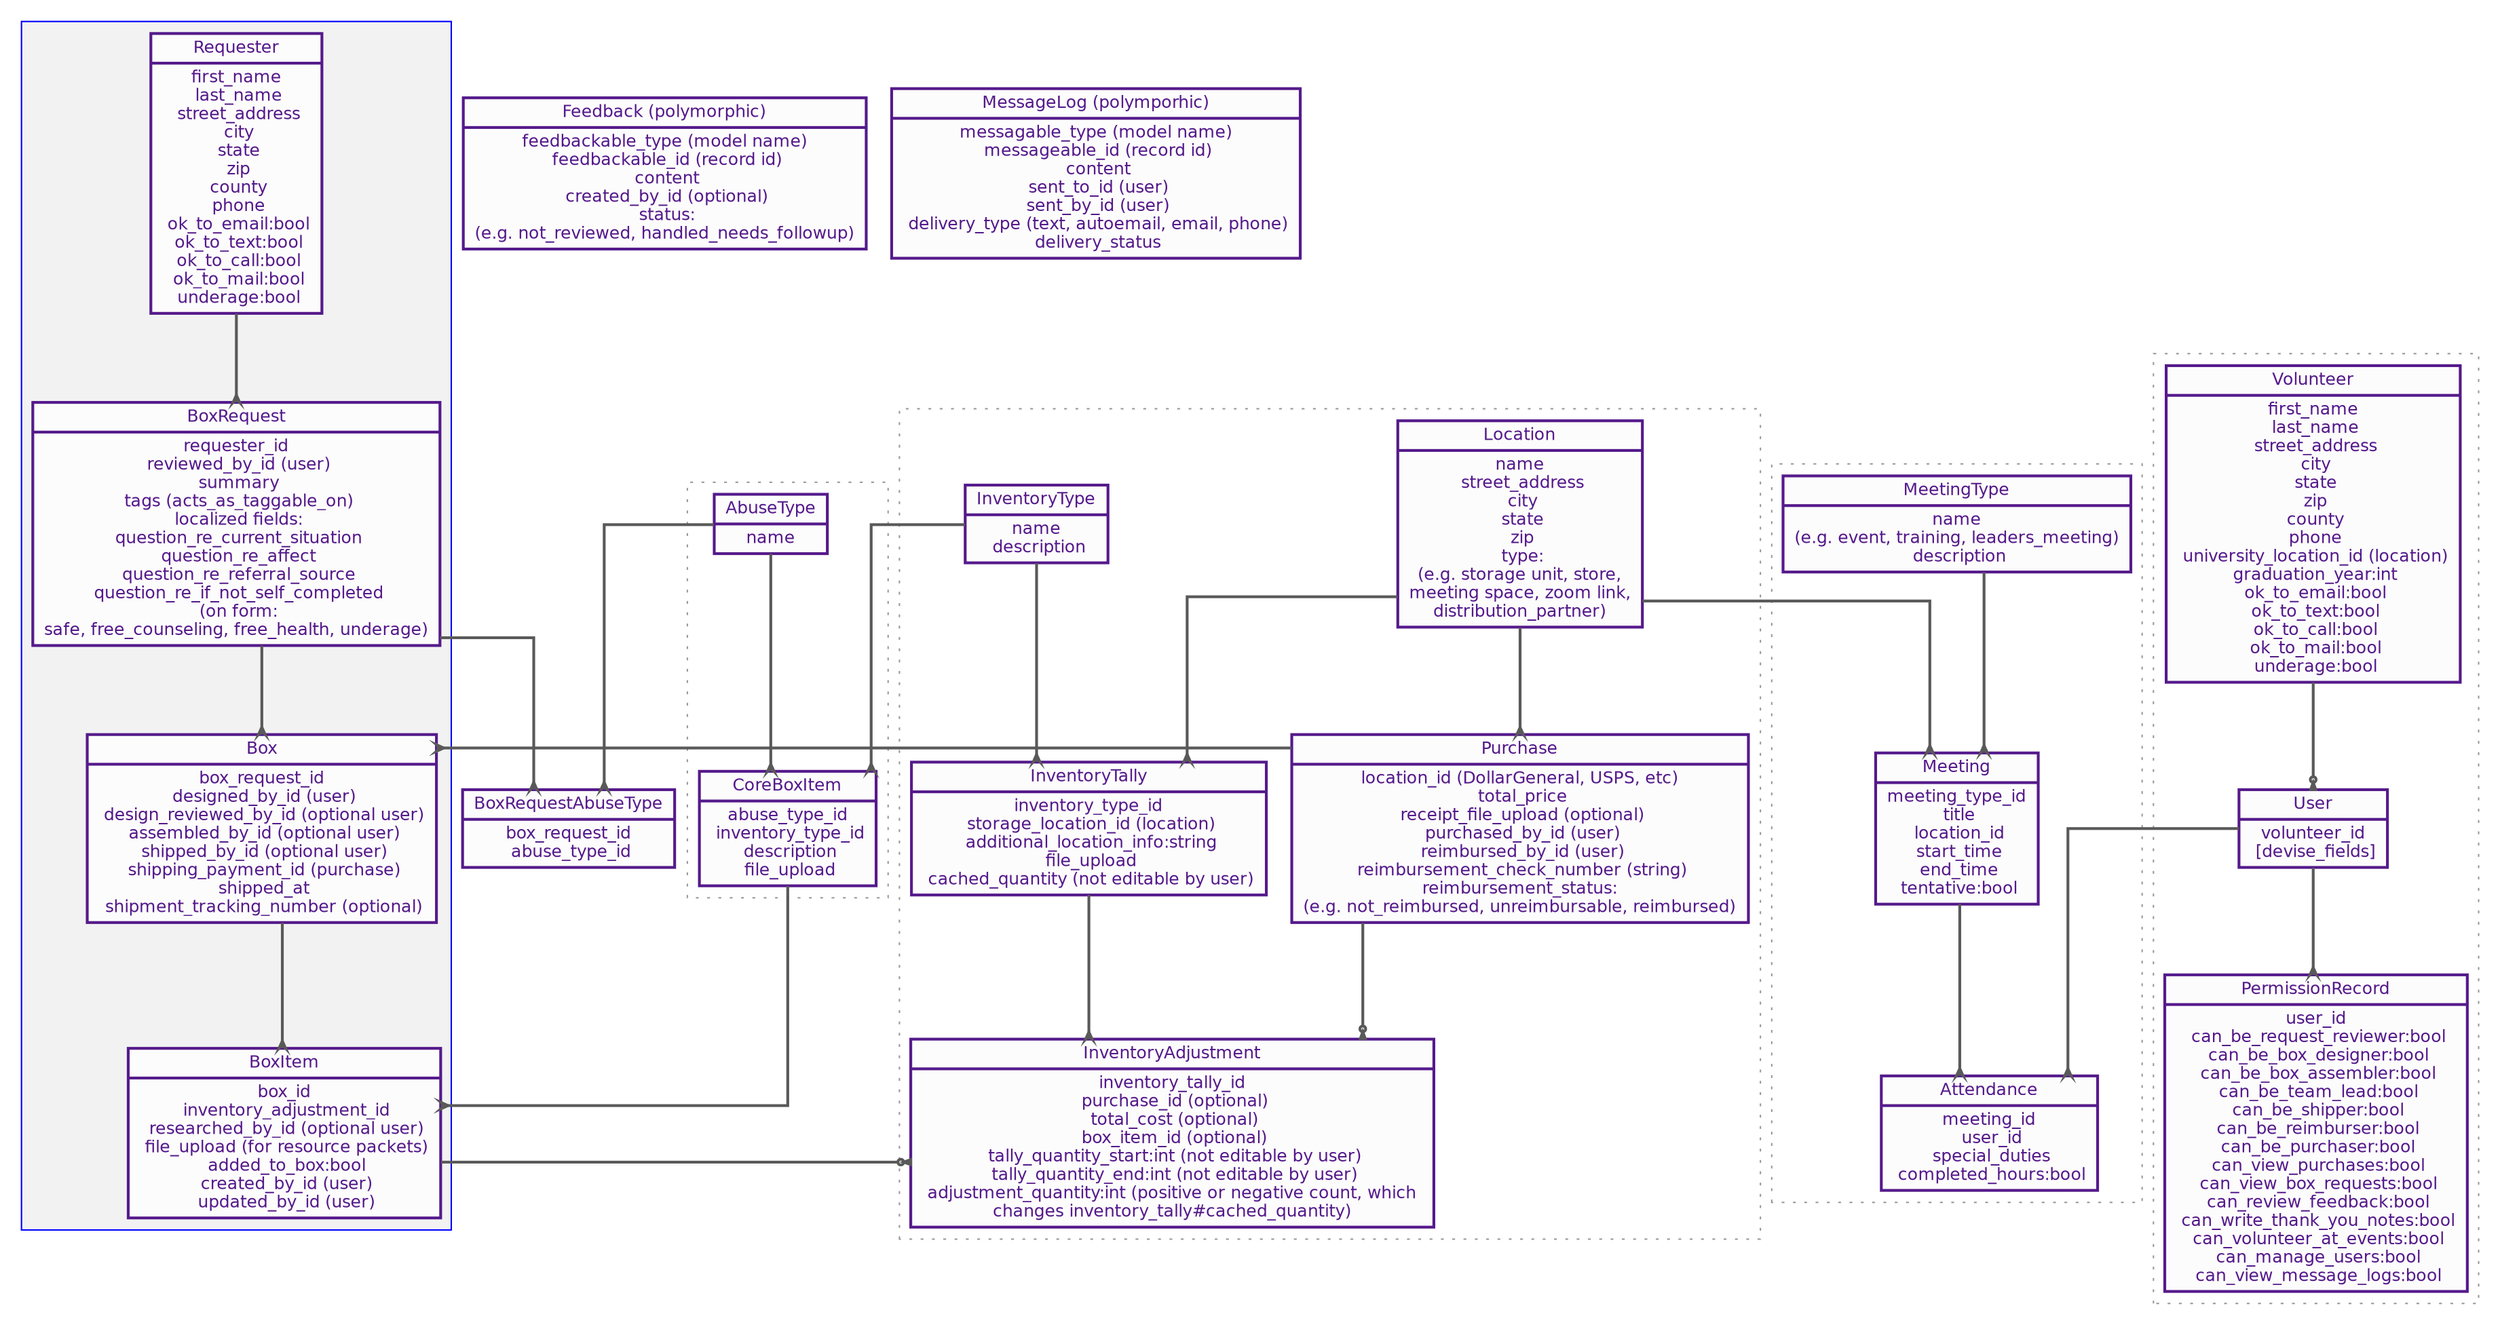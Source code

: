 digraph G {

    ///// start styles
        // rankdir=LR
        graph [fontname="helvetica",fontsize=14,splines=ortho,pad=0.1,compound=true,color="grey60",fontcolor="grey10",fillcolor=grey95,style="filled"];
        node [fontname="helvetica",fontsize=12,color=purple4,shape=box,style="filled",fontcolor=purple4,fillcolor=grey99,penwidth=2];
        edge [fontname="helvetica",color=grey35,fontcolor=black,arrowhead="normal",penwidth=2,arrowsize=0.5];
    ///// end styles




    subgraph cluster_c3 {
        color="blue";
        Requester -> BoxRequest [arrowhead=crow];
        BoxRequest -> Box [arrowhead=crow];
        Box -> BoxItem [arrowhead=crow];

    }

    subgraph cluster_c2 {
        InventoryType -> InventoryTally [arrowhead=crow];
        InventoryTally -> InventoryAdjustment [arrowhead=crow];
        Purchase;
        Location;
        style="dotted"
        node [color=blue, style=filled, fontcolor=black]
    }

    subgraph cluster_c4 {
        MeetingType -> Meeting [arrowhead=crow];
        Meeting -> Attendance  [arrowhead=crow];
        style="dotted"
    }

    subgraph cluster_c0 {
        AbuseType -> CoreBoxItem [arrowhead=crow];
        style="dotted"
    }


    subgraph cluster_c5 {
        Volunteer -> User [arrowhead=invodot];
        User -> PermissionRecord [arrowhead=crow];
        style="dotted"
    }


    //   subgraph cluster_c7 {
    //     Location;
    //     style="dotted"
    // }


    InventoryType -> CoreBoxItem [arrowhead=crow];
    BoxItem -> InventoryAdjustment [arrowhead=invodot];
    CoreBoxItem -> BoxItem [arrowhead=crow];
    Purchase -> InventoryAdjustment [arrowhead=invodot];
    Purchase -> Box [arrowhead=crow];
    Location -> InventoryTally [arrowhead=crow];
    Location -> Meeting [arrowhead=crow];
    Location -> Purchase [arrowhead=crow];
    AbuseType -> BoxRequestAbuseType [arrowhead=crow];
    BoxRequest -> BoxRequestAbuseType [arrowhead=crow];

    // User -> Person;

//      User -> BoxRequest;
//      User -> Box;
//      User -> Purchase;
//      User -> BoxItem;
//      User -> Message [arrowhead=none];
    User -> Attendance [arrowhead=crow];
    // Box -> Message [arrowhead=crow];


    //  ******RELATIONS*******
    Feedback [
                shape=record;
                label="{Feedback (polymorphic)|
                    feedbackable_type (model name)\n
                    feedbackable_id (record id)\n
                    content\n
                    created_by_id (optional)\n
                    status:\n(e.g. not_reviewed, handled_needs_followup)\n
                    }"]
    MessageLog [
                shape=record;
                label="{MessageLog (polymporhic)|
                    messagable_type (model name)\n
                    messageable_id (record id)\n
                    content\n
                    sent_to_id (user)\n
                    sent_by_id (user)\n
                    delivery_type (text, autoemail, email, phone)\n
                    delivery_status\n
                    }"]

    Location [
                shape=record;
                label="{Location|
                    name\n
                    street_address\n
                    city\n
                    state\n
                    zip\n
                    type:\n(e.g. storage unit, store,\nmeeting space, zoom link,\ndistribution_partner)\n
                    }"]
    Requester [
                shape=record;
                label="{
                    Requester|
                    first_name\n
                    last_name\n
                    street_address\n
                    city\n
                    state\n
                    zip\n
                    county\n
                    phone\n
                    ok_to_email:bool\n
                    ok_to_text:bool\n
                    ok_to_call:bool\n
                    ok_to_mail:bool\n
                    underage:bool\n
                    }"]
    Volunteer [
                shape=record;
                label="{
                    Volunteer|
                    first_name\n
                    last_name\n
                    street_address\n
                    city\n
                    state\n
                    zip\n
                    county\n
                    phone\n
                    university_location_id (location)\n
                    graduation_year:int\n
                    ok_to_email:bool\n
                    ok_to_text:bool\n
                    ok_to_call:bool\n
                    ok_to_mail:bool\n
                    underage:bool\n
                    }"]
    AbuseType [
                shape=record;
                label="{
                    AbuseType|
                    name\n
                    }"]
    BoxRequestAbuseType [
                shape=record;
                label="{
                    BoxRequestAbuseType|
                    box_request_id\n
                    abuse_type_id\n
                    }"]
    CoreBoxItem [
                shape=record;
                label="{
                    CoreBoxItem|
                    abuse_type_id\n
                    inventory_type_id\n
                    description\n
                    file_upload\n
                    }"]
    BoxRequest [
                shape=record;
                label="{BoxRequest|
                    requester_id\n
                    reviewed_by_id (user)\n
                    summary\n
                    tags (acts_as_taggable_on)\n
                    localized fields:\n
                    question_re_current_situation\n
                    question_re_affect\n
                    question_re_referral_source\n
                    question_re_if_not_self_completed\n
                    (on form:\nsafe, free_counseling, free_health, underage)
                    }"]
    Purchase [
                shape=record;
                label="{Purchase|
                    location_id (DollarGeneral, USPS, etc)\n
                    total_price\n
                    receipt_file_upload (optional)\n
                    purchased_by_id (user)\n
                    reimbursed_by_id (user)\n
                    reimbursement_check_number (string)\n
                    reimbursement_status: \n(e.g. not_reimbursed, unreimbursable, reimbursed)\n
                    }"]
    InventoryType [
                shape=record;
                label="{InventoryType|
                    name\n
                    description\n
                    }"]
    InventoryTally [
                shape=record;
                label="{InventoryTally|
                    inventory_type_id\n
                    storage_location_id (location)\n
                    additional_location_info:string\n
                    file_upload\n
                    cached_quantity (not editable by user)\n
                    }"]
    InventoryAdjustment [
                shape=record;
                label="{InventoryAdjustment|
                    inventory_tally_id\n
                    purchase_id (optional)\n
                    total_cost (optional)\n
                    box_item_id (optional)\n
                    tally_quantity_start:int (not editable by user)\n
                    tally_quantity_end:int (not editable by user)\n
                    adjustment_quantity:int (positive or negative count, which \nchanges inventory_tally#cached_quantity)\n

                    }"]
    User [
                shape=record;
                label="{User|
                    volunteer_id\n
                    [devise_fields]
                    }"]
    Box [
                shape=record;
                label="{Box|
                    box_request_id\n
                    designed_by_id (user)\n
                    design_reviewed_by_id (optional user)\n
                    assembled_by_id (optional user)\n
                    shipped_by_id (optional user)\n
                    shipping_payment_id (purchase)\n
                    shipped_at\n
                    shipment_tracking_number (optional)\n
                    }"]
    BoxItem [
                shape=record;
                label="{BoxItem|
                    box_id\n
                    inventory_adjustment_id\n
                    researched_by_id (optional user)\n
                    file_upload (for resource packets)\n
                    added_to_box:bool\n
                    created_by_id (user)\n
                    updated_by_id (user)\n
                    }"]
    MeetingType [
                shape=record;
                label="{MeetingType|
                    name\n(e.g. event, training, leaders_meeting)\n
                    description\n
                    }"]
    Meeting [
                shape=record;
                label="{Meeting|
                    meeting_type_id\n
                    title\n
                    location_id\n
                    start_time\n
                    end_time\n
                    tentative:bool\n
                    }"]
    Attendance [
                shape=record;
                label="{Attendance|
                    meeting_id\n
                    user_id\n
                    special_duties\n
                    completed_hours:bool\n
                    }"]

    PermissionRecord [
                shape=record;
                label="{PermissionRecord|
                    user_id\n
                    can_be_request_reviewer:bool\n
                    can_be_box_designer:bool\n
                    can_be_box_assembler:bool\n
                    can_be_team_lead:bool\n
                    can_be_shipper:bool\n
                    can_be_reimburser:bool\n
                    can_be_purchaser:bool\n
                    can_view_purchases:bool\n
                    can_view_box_requests:bool\n
                    can_review_feedback:bool\n
                    can_write_thank_you_notes:bool\n
                    can_volunteer_at_events:bool\n
                    can_manage_users:bool\n
                    can_view_message_logs:bool\n
                    }"]

}
